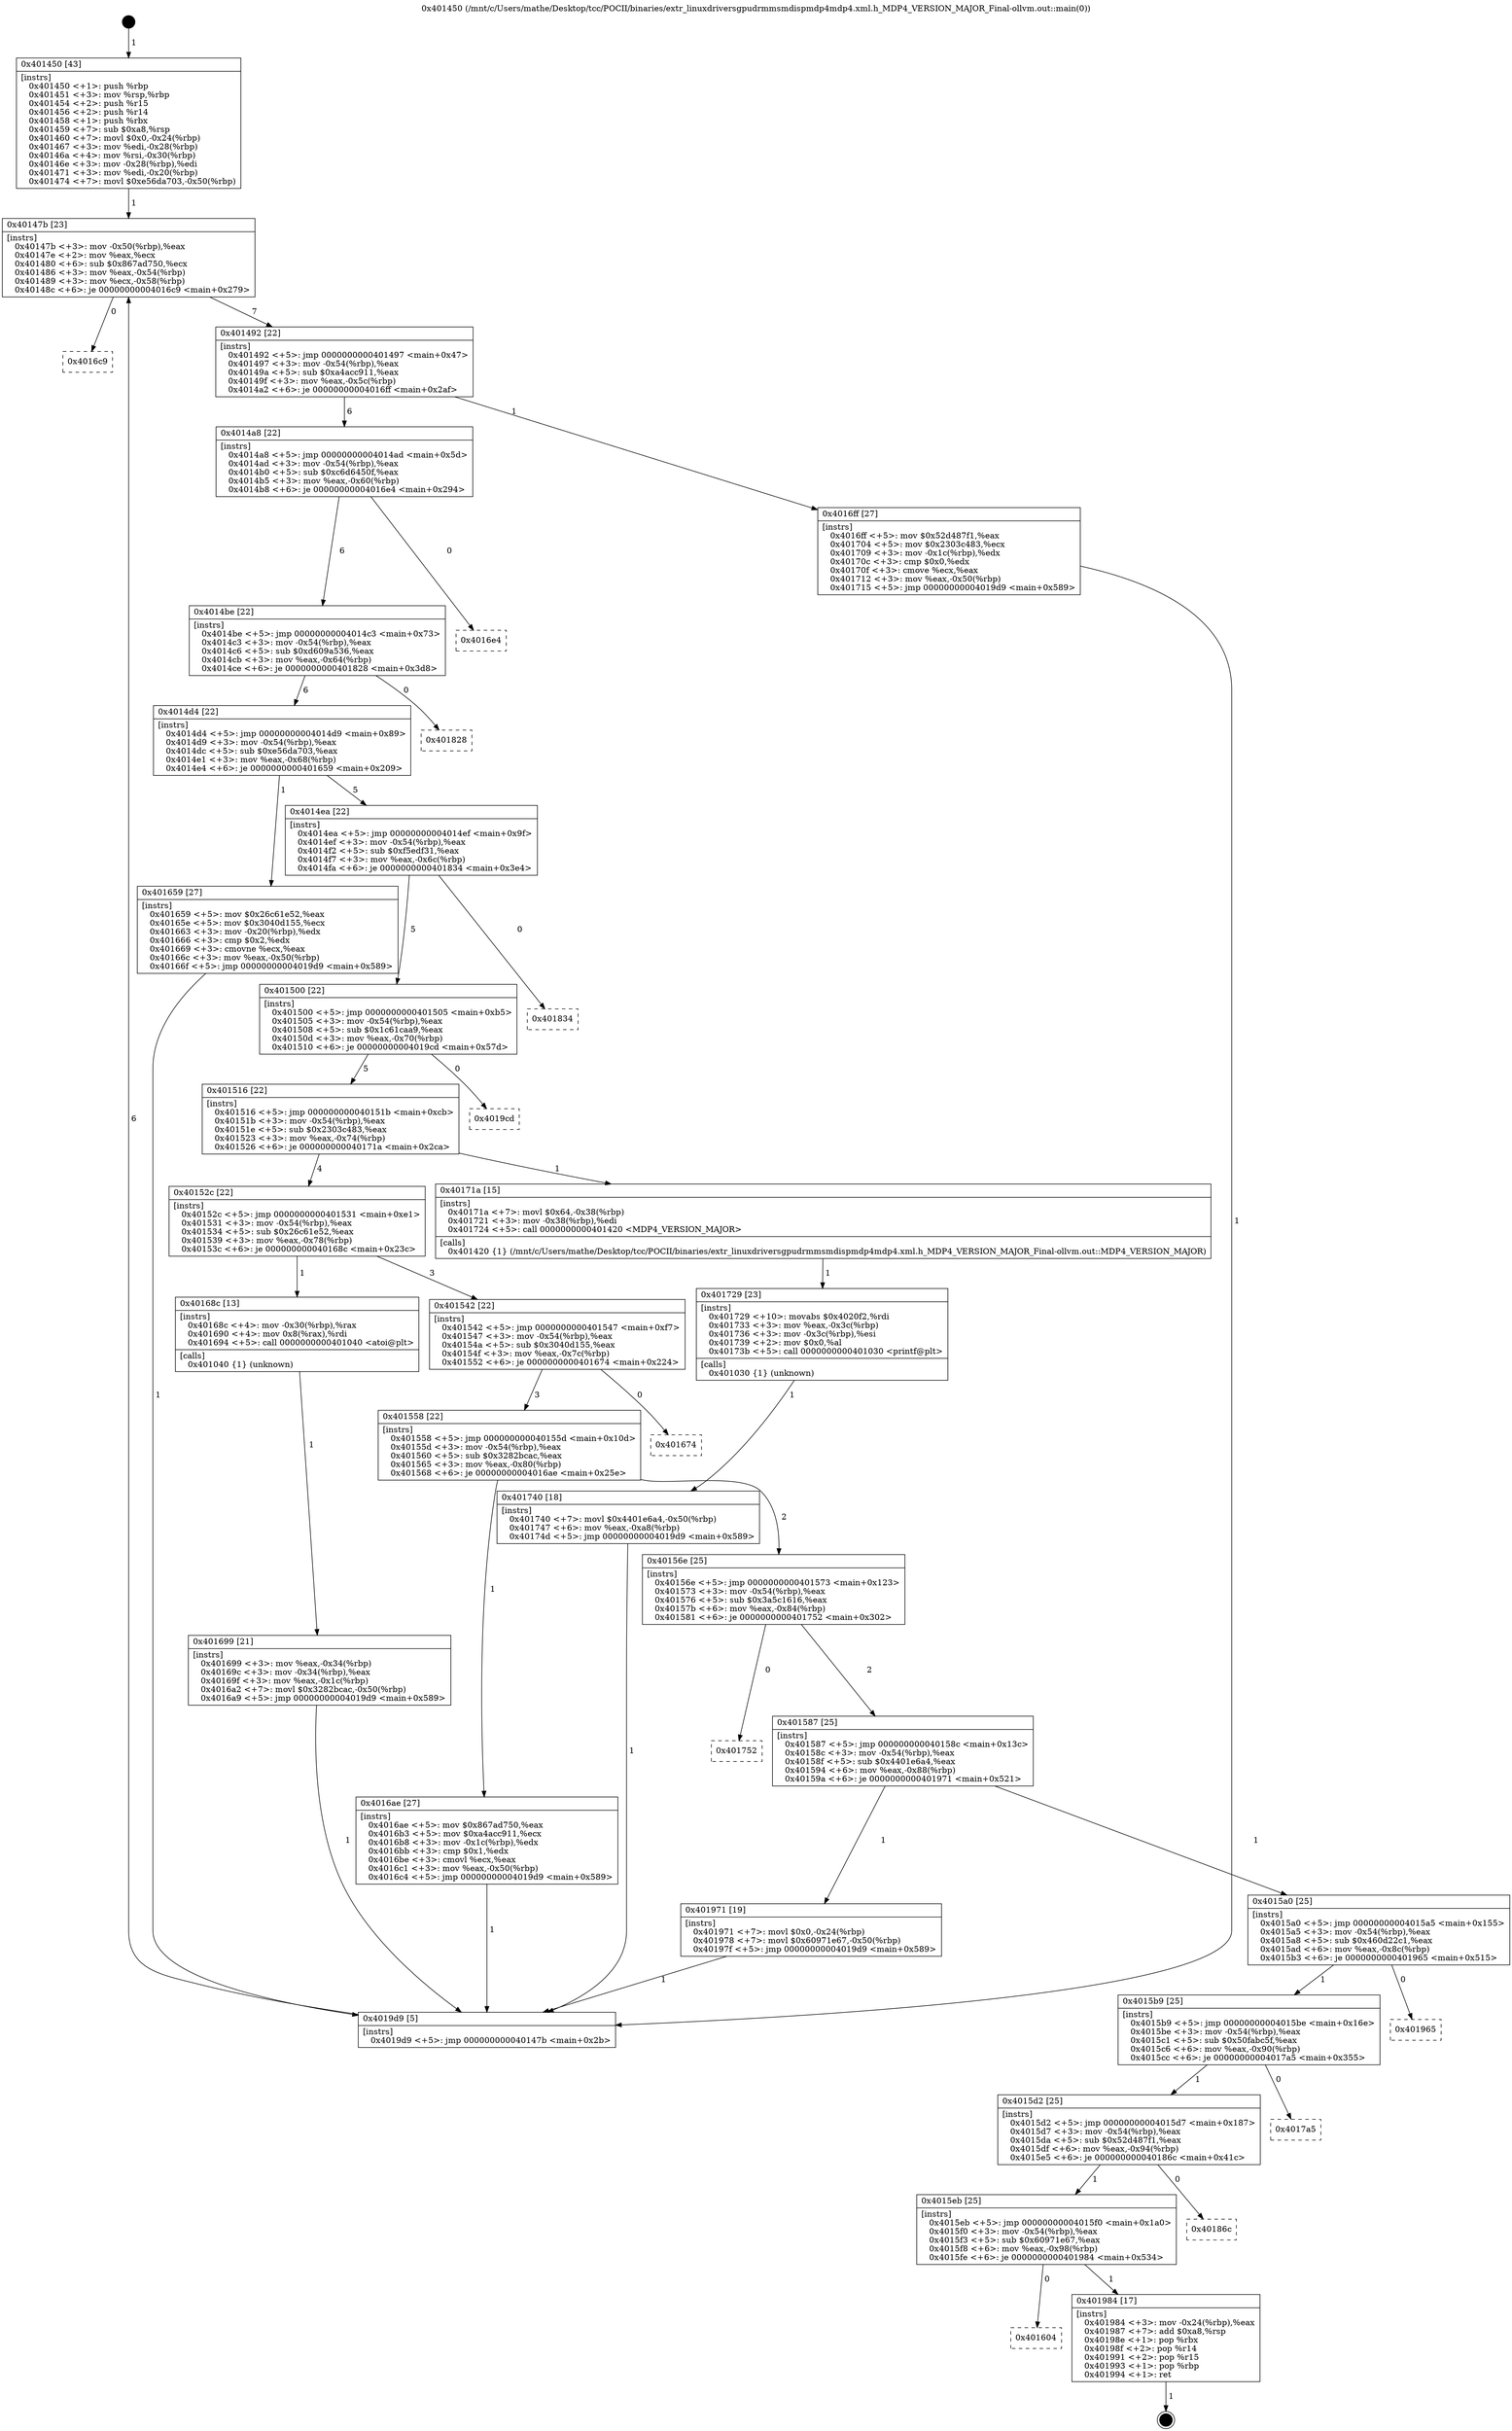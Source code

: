 digraph "0x401450" {
  label = "0x401450 (/mnt/c/Users/mathe/Desktop/tcc/POCII/binaries/extr_linuxdriversgpudrmmsmdispmdp4mdp4.xml.h_MDP4_VERSION_MAJOR_Final-ollvm.out::main(0))"
  labelloc = "t"
  node[shape=record]

  Entry [label="",width=0.3,height=0.3,shape=circle,fillcolor=black,style=filled]
  "0x40147b" [label="{
     0x40147b [23]\l
     | [instrs]\l
     &nbsp;&nbsp;0x40147b \<+3\>: mov -0x50(%rbp),%eax\l
     &nbsp;&nbsp;0x40147e \<+2\>: mov %eax,%ecx\l
     &nbsp;&nbsp;0x401480 \<+6\>: sub $0x867ad750,%ecx\l
     &nbsp;&nbsp;0x401486 \<+3\>: mov %eax,-0x54(%rbp)\l
     &nbsp;&nbsp;0x401489 \<+3\>: mov %ecx,-0x58(%rbp)\l
     &nbsp;&nbsp;0x40148c \<+6\>: je 00000000004016c9 \<main+0x279\>\l
  }"]
  "0x4016c9" [label="{
     0x4016c9\l
  }", style=dashed]
  "0x401492" [label="{
     0x401492 [22]\l
     | [instrs]\l
     &nbsp;&nbsp;0x401492 \<+5\>: jmp 0000000000401497 \<main+0x47\>\l
     &nbsp;&nbsp;0x401497 \<+3\>: mov -0x54(%rbp),%eax\l
     &nbsp;&nbsp;0x40149a \<+5\>: sub $0xa4acc911,%eax\l
     &nbsp;&nbsp;0x40149f \<+3\>: mov %eax,-0x5c(%rbp)\l
     &nbsp;&nbsp;0x4014a2 \<+6\>: je 00000000004016ff \<main+0x2af\>\l
  }"]
  Exit [label="",width=0.3,height=0.3,shape=circle,fillcolor=black,style=filled,peripheries=2]
  "0x4016ff" [label="{
     0x4016ff [27]\l
     | [instrs]\l
     &nbsp;&nbsp;0x4016ff \<+5\>: mov $0x52d487f1,%eax\l
     &nbsp;&nbsp;0x401704 \<+5\>: mov $0x2303c483,%ecx\l
     &nbsp;&nbsp;0x401709 \<+3\>: mov -0x1c(%rbp),%edx\l
     &nbsp;&nbsp;0x40170c \<+3\>: cmp $0x0,%edx\l
     &nbsp;&nbsp;0x40170f \<+3\>: cmove %ecx,%eax\l
     &nbsp;&nbsp;0x401712 \<+3\>: mov %eax,-0x50(%rbp)\l
     &nbsp;&nbsp;0x401715 \<+5\>: jmp 00000000004019d9 \<main+0x589\>\l
  }"]
  "0x4014a8" [label="{
     0x4014a8 [22]\l
     | [instrs]\l
     &nbsp;&nbsp;0x4014a8 \<+5\>: jmp 00000000004014ad \<main+0x5d\>\l
     &nbsp;&nbsp;0x4014ad \<+3\>: mov -0x54(%rbp),%eax\l
     &nbsp;&nbsp;0x4014b0 \<+5\>: sub $0xc6d6450f,%eax\l
     &nbsp;&nbsp;0x4014b5 \<+3\>: mov %eax,-0x60(%rbp)\l
     &nbsp;&nbsp;0x4014b8 \<+6\>: je 00000000004016e4 \<main+0x294\>\l
  }"]
  "0x401604" [label="{
     0x401604\l
  }", style=dashed]
  "0x4016e4" [label="{
     0x4016e4\l
  }", style=dashed]
  "0x4014be" [label="{
     0x4014be [22]\l
     | [instrs]\l
     &nbsp;&nbsp;0x4014be \<+5\>: jmp 00000000004014c3 \<main+0x73\>\l
     &nbsp;&nbsp;0x4014c3 \<+3\>: mov -0x54(%rbp),%eax\l
     &nbsp;&nbsp;0x4014c6 \<+5\>: sub $0xd609a536,%eax\l
     &nbsp;&nbsp;0x4014cb \<+3\>: mov %eax,-0x64(%rbp)\l
     &nbsp;&nbsp;0x4014ce \<+6\>: je 0000000000401828 \<main+0x3d8\>\l
  }"]
  "0x401984" [label="{
     0x401984 [17]\l
     | [instrs]\l
     &nbsp;&nbsp;0x401984 \<+3\>: mov -0x24(%rbp),%eax\l
     &nbsp;&nbsp;0x401987 \<+7\>: add $0xa8,%rsp\l
     &nbsp;&nbsp;0x40198e \<+1\>: pop %rbx\l
     &nbsp;&nbsp;0x40198f \<+2\>: pop %r14\l
     &nbsp;&nbsp;0x401991 \<+2\>: pop %r15\l
     &nbsp;&nbsp;0x401993 \<+1\>: pop %rbp\l
     &nbsp;&nbsp;0x401994 \<+1\>: ret\l
  }"]
  "0x401828" [label="{
     0x401828\l
  }", style=dashed]
  "0x4014d4" [label="{
     0x4014d4 [22]\l
     | [instrs]\l
     &nbsp;&nbsp;0x4014d4 \<+5\>: jmp 00000000004014d9 \<main+0x89\>\l
     &nbsp;&nbsp;0x4014d9 \<+3\>: mov -0x54(%rbp),%eax\l
     &nbsp;&nbsp;0x4014dc \<+5\>: sub $0xe56da703,%eax\l
     &nbsp;&nbsp;0x4014e1 \<+3\>: mov %eax,-0x68(%rbp)\l
     &nbsp;&nbsp;0x4014e4 \<+6\>: je 0000000000401659 \<main+0x209\>\l
  }"]
  "0x4015eb" [label="{
     0x4015eb [25]\l
     | [instrs]\l
     &nbsp;&nbsp;0x4015eb \<+5\>: jmp 00000000004015f0 \<main+0x1a0\>\l
     &nbsp;&nbsp;0x4015f0 \<+3\>: mov -0x54(%rbp),%eax\l
     &nbsp;&nbsp;0x4015f3 \<+5\>: sub $0x60971e67,%eax\l
     &nbsp;&nbsp;0x4015f8 \<+6\>: mov %eax,-0x98(%rbp)\l
     &nbsp;&nbsp;0x4015fe \<+6\>: je 0000000000401984 \<main+0x534\>\l
  }"]
  "0x401659" [label="{
     0x401659 [27]\l
     | [instrs]\l
     &nbsp;&nbsp;0x401659 \<+5\>: mov $0x26c61e52,%eax\l
     &nbsp;&nbsp;0x40165e \<+5\>: mov $0x3040d155,%ecx\l
     &nbsp;&nbsp;0x401663 \<+3\>: mov -0x20(%rbp),%edx\l
     &nbsp;&nbsp;0x401666 \<+3\>: cmp $0x2,%edx\l
     &nbsp;&nbsp;0x401669 \<+3\>: cmovne %ecx,%eax\l
     &nbsp;&nbsp;0x40166c \<+3\>: mov %eax,-0x50(%rbp)\l
     &nbsp;&nbsp;0x40166f \<+5\>: jmp 00000000004019d9 \<main+0x589\>\l
  }"]
  "0x4014ea" [label="{
     0x4014ea [22]\l
     | [instrs]\l
     &nbsp;&nbsp;0x4014ea \<+5\>: jmp 00000000004014ef \<main+0x9f\>\l
     &nbsp;&nbsp;0x4014ef \<+3\>: mov -0x54(%rbp),%eax\l
     &nbsp;&nbsp;0x4014f2 \<+5\>: sub $0xf5edf31,%eax\l
     &nbsp;&nbsp;0x4014f7 \<+3\>: mov %eax,-0x6c(%rbp)\l
     &nbsp;&nbsp;0x4014fa \<+6\>: je 0000000000401834 \<main+0x3e4\>\l
  }"]
  "0x4019d9" [label="{
     0x4019d9 [5]\l
     | [instrs]\l
     &nbsp;&nbsp;0x4019d9 \<+5\>: jmp 000000000040147b \<main+0x2b\>\l
  }"]
  "0x401450" [label="{
     0x401450 [43]\l
     | [instrs]\l
     &nbsp;&nbsp;0x401450 \<+1\>: push %rbp\l
     &nbsp;&nbsp;0x401451 \<+3\>: mov %rsp,%rbp\l
     &nbsp;&nbsp;0x401454 \<+2\>: push %r15\l
     &nbsp;&nbsp;0x401456 \<+2\>: push %r14\l
     &nbsp;&nbsp;0x401458 \<+1\>: push %rbx\l
     &nbsp;&nbsp;0x401459 \<+7\>: sub $0xa8,%rsp\l
     &nbsp;&nbsp;0x401460 \<+7\>: movl $0x0,-0x24(%rbp)\l
     &nbsp;&nbsp;0x401467 \<+3\>: mov %edi,-0x28(%rbp)\l
     &nbsp;&nbsp;0x40146a \<+4\>: mov %rsi,-0x30(%rbp)\l
     &nbsp;&nbsp;0x40146e \<+3\>: mov -0x28(%rbp),%edi\l
     &nbsp;&nbsp;0x401471 \<+3\>: mov %edi,-0x20(%rbp)\l
     &nbsp;&nbsp;0x401474 \<+7\>: movl $0xe56da703,-0x50(%rbp)\l
  }"]
  "0x40186c" [label="{
     0x40186c\l
  }", style=dashed]
  "0x401834" [label="{
     0x401834\l
  }", style=dashed]
  "0x401500" [label="{
     0x401500 [22]\l
     | [instrs]\l
     &nbsp;&nbsp;0x401500 \<+5\>: jmp 0000000000401505 \<main+0xb5\>\l
     &nbsp;&nbsp;0x401505 \<+3\>: mov -0x54(%rbp),%eax\l
     &nbsp;&nbsp;0x401508 \<+5\>: sub $0x1c61caa9,%eax\l
     &nbsp;&nbsp;0x40150d \<+3\>: mov %eax,-0x70(%rbp)\l
     &nbsp;&nbsp;0x401510 \<+6\>: je 00000000004019cd \<main+0x57d\>\l
  }"]
  "0x4015d2" [label="{
     0x4015d2 [25]\l
     | [instrs]\l
     &nbsp;&nbsp;0x4015d2 \<+5\>: jmp 00000000004015d7 \<main+0x187\>\l
     &nbsp;&nbsp;0x4015d7 \<+3\>: mov -0x54(%rbp),%eax\l
     &nbsp;&nbsp;0x4015da \<+5\>: sub $0x52d487f1,%eax\l
     &nbsp;&nbsp;0x4015df \<+6\>: mov %eax,-0x94(%rbp)\l
     &nbsp;&nbsp;0x4015e5 \<+6\>: je 000000000040186c \<main+0x41c\>\l
  }"]
  "0x4019cd" [label="{
     0x4019cd\l
  }", style=dashed]
  "0x401516" [label="{
     0x401516 [22]\l
     | [instrs]\l
     &nbsp;&nbsp;0x401516 \<+5\>: jmp 000000000040151b \<main+0xcb\>\l
     &nbsp;&nbsp;0x40151b \<+3\>: mov -0x54(%rbp),%eax\l
     &nbsp;&nbsp;0x40151e \<+5\>: sub $0x2303c483,%eax\l
     &nbsp;&nbsp;0x401523 \<+3\>: mov %eax,-0x74(%rbp)\l
     &nbsp;&nbsp;0x401526 \<+6\>: je 000000000040171a \<main+0x2ca\>\l
  }"]
  "0x4017a5" [label="{
     0x4017a5\l
  }", style=dashed]
  "0x40171a" [label="{
     0x40171a [15]\l
     | [instrs]\l
     &nbsp;&nbsp;0x40171a \<+7\>: movl $0x64,-0x38(%rbp)\l
     &nbsp;&nbsp;0x401721 \<+3\>: mov -0x38(%rbp),%edi\l
     &nbsp;&nbsp;0x401724 \<+5\>: call 0000000000401420 \<MDP4_VERSION_MAJOR\>\l
     | [calls]\l
     &nbsp;&nbsp;0x401420 \{1\} (/mnt/c/Users/mathe/Desktop/tcc/POCII/binaries/extr_linuxdriversgpudrmmsmdispmdp4mdp4.xml.h_MDP4_VERSION_MAJOR_Final-ollvm.out::MDP4_VERSION_MAJOR)\l
  }"]
  "0x40152c" [label="{
     0x40152c [22]\l
     | [instrs]\l
     &nbsp;&nbsp;0x40152c \<+5\>: jmp 0000000000401531 \<main+0xe1\>\l
     &nbsp;&nbsp;0x401531 \<+3\>: mov -0x54(%rbp),%eax\l
     &nbsp;&nbsp;0x401534 \<+5\>: sub $0x26c61e52,%eax\l
     &nbsp;&nbsp;0x401539 \<+3\>: mov %eax,-0x78(%rbp)\l
     &nbsp;&nbsp;0x40153c \<+6\>: je 000000000040168c \<main+0x23c\>\l
  }"]
  "0x4015b9" [label="{
     0x4015b9 [25]\l
     | [instrs]\l
     &nbsp;&nbsp;0x4015b9 \<+5\>: jmp 00000000004015be \<main+0x16e\>\l
     &nbsp;&nbsp;0x4015be \<+3\>: mov -0x54(%rbp),%eax\l
     &nbsp;&nbsp;0x4015c1 \<+5\>: sub $0x50fabc5f,%eax\l
     &nbsp;&nbsp;0x4015c6 \<+6\>: mov %eax,-0x90(%rbp)\l
     &nbsp;&nbsp;0x4015cc \<+6\>: je 00000000004017a5 \<main+0x355\>\l
  }"]
  "0x40168c" [label="{
     0x40168c [13]\l
     | [instrs]\l
     &nbsp;&nbsp;0x40168c \<+4\>: mov -0x30(%rbp),%rax\l
     &nbsp;&nbsp;0x401690 \<+4\>: mov 0x8(%rax),%rdi\l
     &nbsp;&nbsp;0x401694 \<+5\>: call 0000000000401040 \<atoi@plt\>\l
     | [calls]\l
     &nbsp;&nbsp;0x401040 \{1\} (unknown)\l
  }"]
  "0x401542" [label="{
     0x401542 [22]\l
     | [instrs]\l
     &nbsp;&nbsp;0x401542 \<+5\>: jmp 0000000000401547 \<main+0xf7\>\l
     &nbsp;&nbsp;0x401547 \<+3\>: mov -0x54(%rbp),%eax\l
     &nbsp;&nbsp;0x40154a \<+5\>: sub $0x3040d155,%eax\l
     &nbsp;&nbsp;0x40154f \<+3\>: mov %eax,-0x7c(%rbp)\l
     &nbsp;&nbsp;0x401552 \<+6\>: je 0000000000401674 \<main+0x224\>\l
  }"]
  "0x401699" [label="{
     0x401699 [21]\l
     | [instrs]\l
     &nbsp;&nbsp;0x401699 \<+3\>: mov %eax,-0x34(%rbp)\l
     &nbsp;&nbsp;0x40169c \<+3\>: mov -0x34(%rbp),%eax\l
     &nbsp;&nbsp;0x40169f \<+3\>: mov %eax,-0x1c(%rbp)\l
     &nbsp;&nbsp;0x4016a2 \<+7\>: movl $0x3282bcac,-0x50(%rbp)\l
     &nbsp;&nbsp;0x4016a9 \<+5\>: jmp 00000000004019d9 \<main+0x589\>\l
  }"]
  "0x401965" [label="{
     0x401965\l
  }", style=dashed]
  "0x401674" [label="{
     0x401674\l
  }", style=dashed]
  "0x401558" [label="{
     0x401558 [22]\l
     | [instrs]\l
     &nbsp;&nbsp;0x401558 \<+5\>: jmp 000000000040155d \<main+0x10d\>\l
     &nbsp;&nbsp;0x40155d \<+3\>: mov -0x54(%rbp),%eax\l
     &nbsp;&nbsp;0x401560 \<+5\>: sub $0x3282bcac,%eax\l
     &nbsp;&nbsp;0x401565 \<+3\>: mov %eax,-0x80(%rbp)\l
     &nbsp;&nbsp;0x401568 \<+6\>: je 00000000004016ae \<main+0x25e\>\l
  }"]
  "0x4015a0" [label="{
     0x4015a0 [25]\l
     | [instrs]\l
     &nbsp;&nbsp;0x4015a0 \<+5\>: jmp 00000000004015a5 \<main+0x155\>\l
     &nbsp;&nbsp;0x4015a5 \<+3\>: mov -0x54(%rbp),%eax\l
     &nbsp;&nbsp;0x4015a8 \<+5\>: sub $0x460d22c1,%eax\l
     &nbsp;&nbsp;0x4015ad \<+6\>: mov %eax,-0x8c(%rbp)\l
     &nbsp;&nbsp;0x4015b3 \<+6\>: je 0000000000401965 \<main+0x515\>\l
  }"]
  "0x4016ae" [label="{
     0x4016ae [27]\l
     | [instrs]\l
     &nbsp;&nbsp;0x4016ae \<+5\>: mov $0x867ad750,%eax\l
     &nbsp;&nbsp;0x4016b3 \<+5\>: mov $0xa4acc911,%ecx\l
     &nbsp;&nbsp;0x4016b8 \<+3\>: mov -0x1c(%rbp),%edx\l
     &nbsp;&nbsp;0x4016bb \<+3\>: cmp $0x1,%edx\l
     &nbsp;&nbsp;0x4016be \<+3\>: cmovl %ecx,%eax\l
     &nbsp;&nbsp;0x4016c1 \<+3\>: mov %eax,-0x50(%rbp)\l
     &nbsp;&nbsp;0x4016c4 \<+5\>: jmp 00000000004019d9 \<main+0x589\>\l
  }"]
  "0x40156e" [label="{
     0x40156e [25]\l
     | [instrs]\l
     &nbsp;&nbsp;0x40156e \<+5\>: jmp 0000000000401573 \<main+0x123\>\l
     &nbsp;&nbsp;0x401573 \<+3\>: mov -0x54(%rbp),%eax\l
     &nbsp;&nbsp;0x401576 \<+5\>: sub $0x3a5c1616,%eax\l
     &nbsp;&nbsp;0x40157b \<+6\>: mov %eax,-0x84(%rbp)\l
     &nbsp;&nbsp;0x401581 \<+6\>: je 0000000000401752 \<main+0x302\>\l
  }"]
  "0x401729" [label="{
     0x401729 [23]\l
     | [instrs]\l
     &nbsp;&nbsp;0x401729 \<+10\>: movabs $0x4020f2,%rdi\l
     &nbsp;&nbsp;0x401733 \<+3\>: mov %eax,-0x3c(%rbp)\l
     &nbsp;&nbsp;0x401736 \<+3\>: mov -0x3c(%rbp),%esi\l
     &nbsp;&nbsp;0x401739 \<+2\>: mov $0x0,%al\l
     &nbsp;&nbsp;0x40173b \<+5\>: call 0000000000401030 \<printf@plt\>\l
     | [calls]\l
     &nbsp;&nbsp;0x401030 \{1\} (unknown)\l
  }"]
  "0x401740" [label="{
     0x401740 [18]\l
     | [instrs]\l
     &nbsp;&nbsp;0x401740 \<+7\>: movl $0x4401e6a4,-0x50(%rbp)\l
     &nbsp;&nbsp;0x401747 \<+6\>: mov %eax,-0xa8(%rbp)\l
     &nbsp;&nbsp;0x40174d \<+5\>: jmp 00000000004019d9 \<main+0x589\>\l
  }"]
  "0x401971" [label="{
     0x401971 [19]\l
     | [instrs]\l
     &nbsp;&nbsp;0x401971 \<+7\>: movl $0x0,-0x24(%rbp)\l
     &nbsp;&nbsp;0x401978 \<+7\>: movl $0x60971e67,-0x50(%rbp)\l
     &nbsp;&nbsp;0x40197f \<+5\>: jmp 00000000004019d9 \<main+0x589\>\l
  }"]
  "0x401752" [label="{
     0x401752\l
  }", style=dashed]
  "0x401587" [label="{
     0x401587 [25]\l
     | [instrs]\l
     &nbsp;&nbsp;0x401587 \<+5\>: jmp 000000000040158c \<main+0x13c\>\l
     &nbsp;&nbsp;0x40158c \<+3\>: mov -0x54(%rbp),%eax\l
     &nbsp;&nbsp;0x40158f \<+5\>: sub $0x4401e6a4,%eax\l
     &nbsp;&nbsp;0x401594 \<+6\>: mov %eax,-0x88(%rbp)\l
     &nbsp;&nbsp;0x40159a \<+6\>: je 0000000000401971 \<main+0x521\>\l
  }"]
  Entry -> "0x401450" [label=" 1"]
  "0x40147b" -> "0x4016c9" [label=" 0"]
  "0x40147b" -> "0x401492" [label=" 7"]
  "0x401984" -> Exit [label=" 1"]
  "0x401492" -> "0x4016ff" [label=" 1"]
  "0x401492" -> "0x4014a8" [label=" 6"]
  "0x4015eb" -> "0x401604" [label=" 0"]
  "0x4014a8" -> "0x4016e4" [label=" 0"]
  "0x4014a8" -> "0x4014be" [label=" 6"]
  "0x4015eb" -> "0x401984" [label=" 1"]
  "0x4014be" -> "0x401828" [label=" 0"]
  "0x4014be" -> "0x4014d4" [label=" 6"]
  "0x4015d2" -> "0x4015eb" [label=" 1"]
  "0x4014d4" -> "0x401659" [label=" 1"]
  "0x4014d4" -> "0x4014ea" [label=" 5"]
  "0x401659" -> "0x4019d9" [label=" 1"]
  "0x401450" -> "0x40147b" [label=" 1"]
  "0x4019d9" -> "0x40147b" [label=" 6"]
  "0x4015d2" -> "0x40186c" [label=" 0"]
  "0x4014ea" -> "0x401834" [label=" 0"]
  "0x4014ea" -> "0x401500" [label=" 5"]
  "0x4015b9" -> "0x4015d2" [label=" 1"]
  "0x401500" -> "0x4019cd" [label=" 0"]
  "0x401500" -> "0x401516" [label=" 5"]
  "0x4015b9" -> "0x4017a5" [label=" 0"]
  "0x401516" -> "0x40171a" [label=" 1"]
  "0x401516" -> "0x40152c" [label=" 4"]
  "0x4015a0" -> "0x4015b9" [label=" 1"]
  "0x40152c" -> "0x40168c" [label=" 1"]
  "0x40152c" -> "0x401542" [label=" 3"]
  "0x40168c" -> "0x401699" [label=" 1"]
  "0x401699" -> "0x4019d9" [label=" 1"]
  "0x4015a0" -> "0x401965" [label=" 0"]
  "0x401542" -> "0x401674" [label=" 0"]
  "0x401542" -> "0x401558" [label=" 3"]
  "0x401971" -> "0x4019d9" [label=" 1"]
  "0x401558" -> "0x4016ae" [label=" 1"]
  "0x401558" -> "0x40156e" [label=" 2"]
  "0x4016ae" -> "0x4019d9" [label=" 1"]
  "0x4016ff" -> "0x4019d9" [label=" 1"]
  "0x40171a" -> "0x401729" [label=" 1"]
  "0x401729" -> "0x401740" [label=" 1"]
  "0x401740" -> "0x4019d9" [label=" 1"]
  "0x401587" -> "0x4015a0" [label=" 1"]
  "0x40156e" -> "0x401752" [label=" 0"]
  "0x40156e" -> "0x401587" [label=" 2"]
  "0x401587" -> "0x401971" [label=" 1"]
}
